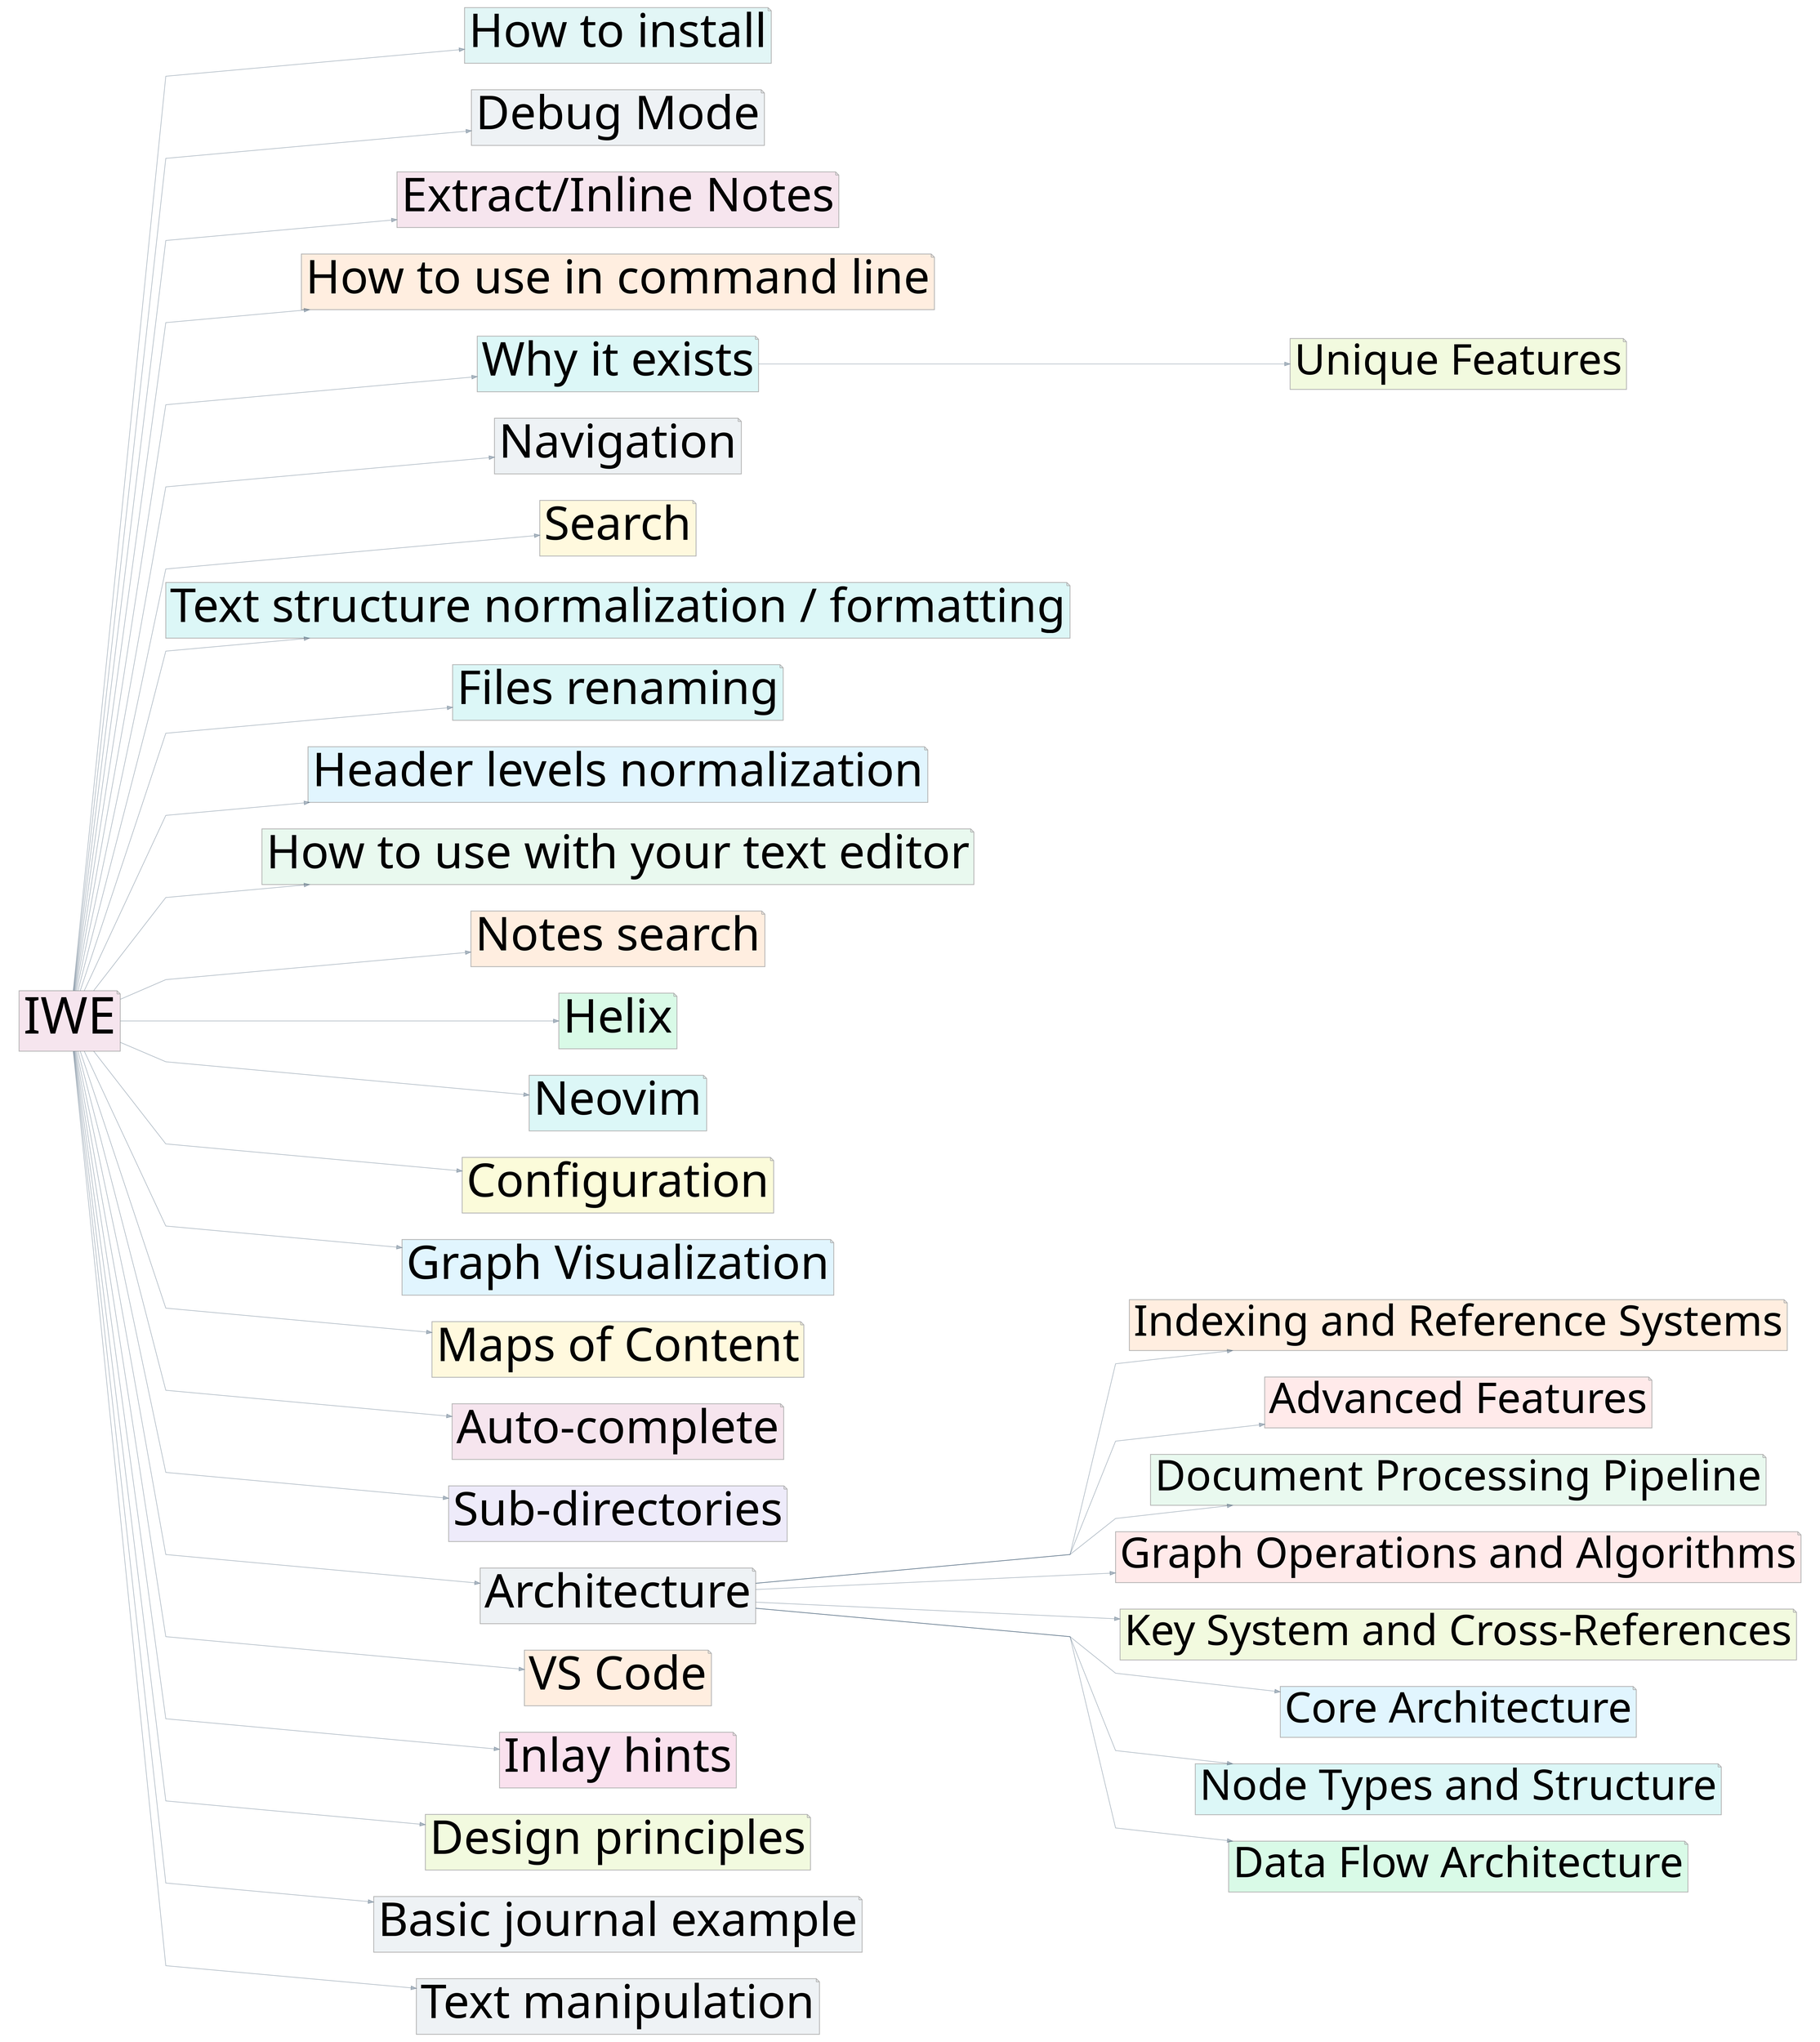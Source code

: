 digraph G {
  rankdir=LR
  fontname=Verdana
  fontsize=13
  nodesep=0.7
  splines=polyline
  pad="0.5,0.2"
  ranksep=1.2
  overlap=false
  549[label="How to install",fillcolor="#e2f6f6",fontsize=88,fontname=Verdana,color="#b3b3b3",penwidth=1.5,shape=note,style=filled]
  152[label="Debug Mode",fillcolor="#eef2f5",fontsize=88,fontname=Verdana,color="#b3b3b3",penwidth=1.5,shape=note,style=filled]
  215[label="Extract/Inline Notes",fillcolor="#f6e5ee",fontsize=88,fontname=Verdana,color="#b3b3b3",penwidth=1.5,shape=note,style=filled]
  366[label="How to use in command line",fillcolor="#ffeee0",fontsize=88,fontname=Verdana,color="#b3b3b3",penwidth=1.5,shape=note,style=filled]
  710[label="Indexing and Reference Systems",fillcolor="#ffeee0",fontsize=80,fontname=Verdana,color="#b3b3b3",penwidth=1.5,shape=note,style=filled]
  1158[label="Why it exists",fillcolor="#dcf7f7",fontsize=88,fontname=Verdana,color="#b3b3b3",penwidth=1.5,shape=note,style=filled]
  230[label="Navigation",fillcolor="#eef2f5",fontsize=88,fontname=Verdana,color="#b3b3b3",penwidth=1.5,shape=note,style=filled]
  247[label="Search",fillcolor="#fff9de",fontsize=88,fontname=Verdana,color="#b3b3b3",penwidth=1.5,shape=note,style=filled]
  204[label="Text structure normalization / formatting",fillcolor="#dcf7f7",fontsize=88,fontname=Verdana,color="#b3b3b3",penwidth=1.5,shape=note,style=filled]
  254[label="Files renaming",fillcolor="#dcf7f7",fontsize=88,fontname=Verdana,color="#b3b3b3",penwidth=1.5,shape=note,style=filled]
  236[label="Header levels normalization",fillcolor="#e1f5fe",fontsize=88,fontname=Verdana,color="#b3b3b3",penwidth=1.5,shape=note,style=filled]
  562[label="How to use with your text editor",fillcolor="#e9f9ef",fontsize=88,fontname=Verdana,color="#b3b3b3",penwidth=1.5,shape=note,style=filled]
  257[label="Notes search",fillcolor="#ffeee0",fontsize=88,fontname=Verdana,color="#b3b3b3",penwidth=1.5,shape=note,style=filled]
  509[label="Advanced Features",fillcolor="#ffeaea",fontsize=80,fontname=Verdana,color="#b3b3b3",penwidth=1.5,shape=note,style=filled]
  536[label="Helix",fillcolor="#d9fae7",fontsize=88,fontname=Verdana,color="#b3b3b3",penwidth=1.5,shape=note,style=filled]
  800[label="Neovim",fillcolor="#dcf7f7",fontsize=88,fontname=Verdana,color="#b3b3b3",penwidth=1.5,shape=note,style=filled]
  78[label="Configuration",fillcolor="#fbfbda",fontsize=88,fontname=Verdana,color="#b3b3b3",penwidth=1.5,shape=note,style=filled]
  293[label="Graph Visualization",fillcolor="#e1f5fe",fontsize=88,fontname=Verdana,color="#b3b3b3",penwidth=1.5,shape=note,style=filled]
  166[label="Document Processing Pipeline",fillcolor="#e9f9ef",fontsize=80,fontname=Verdana,color="#b3b3b3",penwidth=1.5,shape=note,style=filled]
  498[label="Graph Operations and Algorithms",fillcolor="#ffeaea",fontsize=80,fontname=Verdana,color="#b3b3b3",penwidth=1.5,shape=note,style=filled]
  730[label="Key System and Cross-References",fillcolor="#f2fadf",fontsize=80,fontname=Verdana,color="#b3b3b3",penwidth=1.5,shape=note,style=filled]
  677[label="IWE",fillcolor="#f6e5ee",fontsize=96,fontname=Verdana,color="#b3b3b3",penwidth=1.5,shape=note,style=filled]
  748[label="Maps of Content",fillcolor="#fff9de",fontsize=88,fontname=Verdana,color="#b3b3b3",penwidth=1.5,shape=note,style=filled]
  212[label="Auto-complete",fillcolor="#f6e5ee",fontsize=88,fontname=Verdana,color="#b3b3b3",penwidth=1.5,shape=note,style=filled]
  265[label="Sub-directories",fillcolor="#eeebfa",fontsize=88,fontname=Verdana,color="#b3b3b3",penwidth=1.5,shape=note,style=filled]
  1[label="Architecture",fillcolor="#eef2f5",fontsize=88,fontname=Verdana,color="#b3b3b3",penwidth=1.5,shape=note,style=filled]
  134[label="Core Architecture",fillcolor="#e1f5fe",fontsize=80,fontname=Verdana,color="#b3b3b3",penwidth=1.5,shape=note,style=filled]
  1016[label="VS Code",fillcolor="#ffeee0",fontsize=88,fontname=Verdana,color="#b3b3b3",penwidth=1.5,shape=note,style=filled]
  991[label="Node Types and Structure",fillcolor="#dcf7f7",fontsize=80,fontname=Verdana,color="#b3b3b3",penwidth=1.5,shape=note,style=filled]
  226[label="Inlay hints",fillcolor="#fae1ee",fontsize=88,fontname=Verdana,color="#b3b3b3",penwidth=1.5,shape=note,style=filled]
  156[label="Design principles",fillcolor="#f2fadf",fontsize=88,fontname=Verdana,color="#b3b3b3",penwidth=1.5,shape=note,style=filled]
  183[label="Basic journal example",fillcolor="#eef2f5",fontsize=88,fontname=Verdana,color="#b3b3b3",penwidth=1.5,shape=note,style=filled]
  109[label="Data Flow Architecture",fillcolor="#d9fae7",fontsize=80,fontname=Verdana,color="#b3b3b3",penwidth=1.5,shape=note,style=filled]
  287[label="Text manipulation",fillcolor="#eef2f5",fontsize=88,fontname=Verdana,color="#b3b3b3",penwidth=1.5,shape=note,style=filled]
  12[label="Unique Features",fillcolor="#f2fadf",fontsize=80,fontname=Verdana,color="#b3b3b3",penwidth=1.5,shape=note,style=filled]
  677 -> 536 [color="#38546c66",arrowhead=normal,penwidth=1.2]
  677 -> 236 [color="#38546c66",arrowhead=normal,penwidth=1.2]
  677 -> 1158 [color="#38546c66",arrowhead=normal,penwidth=1.2]
  677 -> 78 [color="#38546c66",arrowhead=normal,penwidth=1.2]
  677 -> 366 [color="#38546c66",arrowhead=normal,penwidth=1.2]
  677 -> 800 [color="#38546c66",arrowhead=normal,penwidth=1.2]
  677 -> 265 [color="#38546c66",arrowhead=normal,penwidth=1.2]
  677 -> 549 [color="#38546c66",arrowhead=normal,penwidth=1.2]
  677 -> 247 [color="#38546c66",arrowhead=normal,penwidth=1.2]
  677 -> 204 [color="#38546c66",arrowhead=normal,penwidth=1.2]
  677 -> 254 [color="#38546c66",arrowhead=normal,penwidth=1.2]
  677 -> 293 [color="#38546c66",arrowhead=normal,penwidth=1.2]
  677 -> 183 [color="#38546c66",arrowhead=normal,penwidth=1.2]
  677 -> 226 [color="#38546c66",arrowhead=normal,penwidth=1.2]
  677 -> 1 [color="#38546c66",arrowhead=normal,penwidth=1.2]
  677 -> 1016 [color="#38546c66",arrowhead=normal,penwidth=1.2]
  677 -> 156 [color="#38546c66",arrowhead=normal,penwidth=1.2]
  677 -> 562 [color="#38546c66",arrowhead=normal,penwidth=1.2]
  677 -> 287 [color="#38546c66",arrowhead=normal,penwidth=1.2]
  677 -> 212 [color="#38546c66",arrowhead=normal,penwidth=1.2]
  677 -> 152 [color="#38546c66",arrowhead=normal,penwidth=1.2]
  677 -> 748 [color="#38546c66",arrowhead=normal,penwidth=1.2]
  677 -> 215 [color="#38546c66",arrowhead=normal,penwidth=1.2]
  677 -> 257 [color="#38546c66",arrowhead=normal,penwidth=1.2]
  677 -> 230 [color="#38546c66",arrowhead=normal,penwidth=1.2]
  1 -> 710 [color="#38546c66",arrowhead=normal,penwidth=1.2]
  1 -> 109 [color="#38546c66",arrowhead=normal,penwidth=1.2]
  1 -> 166 [color="#38546c66",arrowhead=normal,penwidth=1.2]
  1 -> 991 [color="#38546c66",arrowhead=normal,penwidth=1.2]
  1 -> 134 [color="#38546c66",arrowhead=normal,penwidth=1.2]
  1 -> 509 [color="#38546c66",arrowhead=normal,penwidth=1.2]
  1 -> 498 [color="#38546c66",arrowhead=normal,penwidth=1.2]
  1 -> 730 [color="#38546c66",arrowhead=normal,penwidth=1.2]
  1158 -> 12 [color="#38546c66",arrowhead=normal,penwidth=1.2]
}
